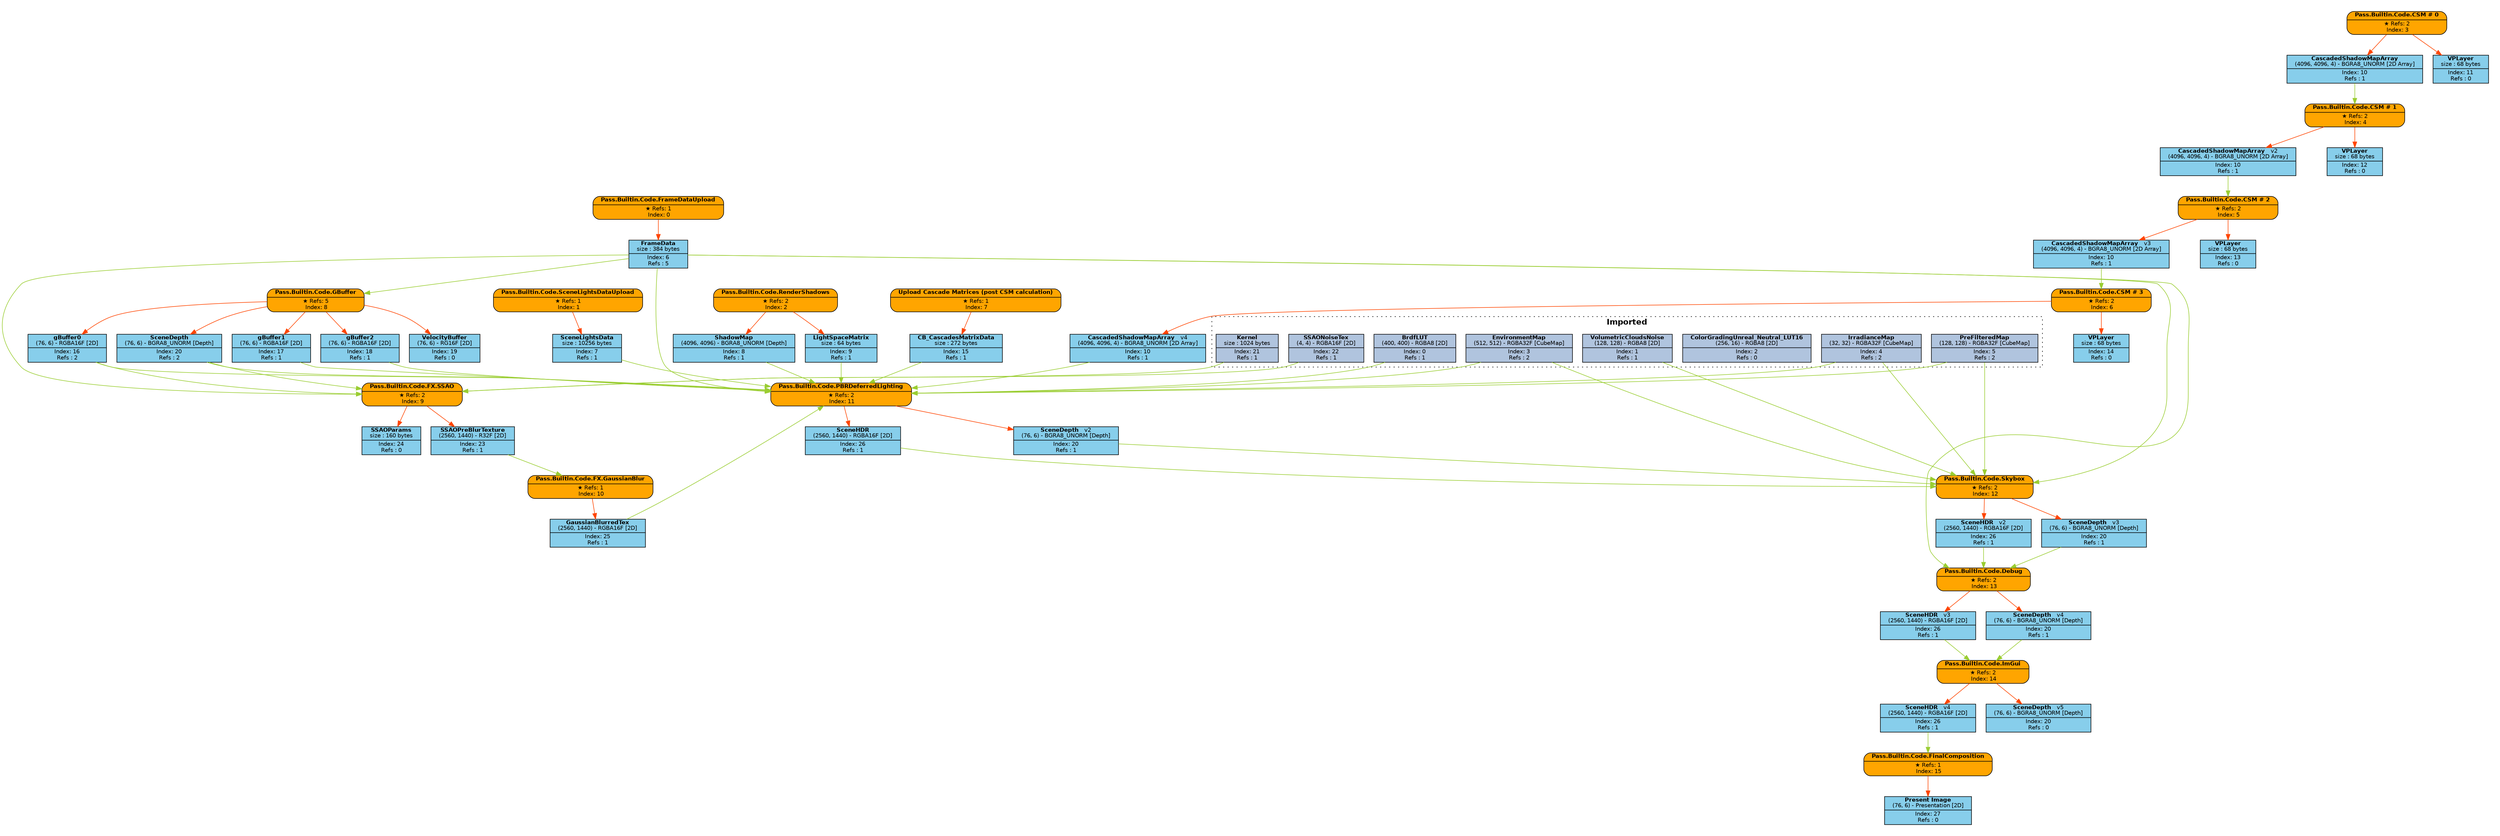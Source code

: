 digraph FrameGraph {
graph [style=invis, rankdir="TB" ordering=out, splines=spline]
node [shape=record, fontname="helvetica", fontsize=10, margin="0.2,0.03"]

P0 [label=<{ {<B>Pass.Builtin.Code.FrameDataUpload</B>} | {&#x2605; Refs: 1<BR/> Index: 0} }> style="rounded,filled", fillcolor=orange]
P1 [label=<{ {<B>Pass.Builtin.Code.SceneLightsDataUpload</B>} | {&#x2605; Refs: 1<BR/> Index: 1} }> style="rounded,filled", fillcolor=orange]
P2 [label=<{ {<B>Pass.Builtin.Code.RenderShadows</B>} | {&#x2605; Refs: 2<BR/> Index: 2} }> style="rounded,filled", fillcolor=orange]
P3 [label=<{ {<B>Pass.Builtin.Code.CSM # 0</B>} | {&#x2605; Refs: 2<BR/> Index: 3} }> style="rounded,filled", fillcolor=orange]
P4 [label=<{ {<B>Pass.Builtin.Code.CSM # 1</B>} | {&#x2605; Refs: 2<BR/> Index: 4} }> style="rounded,filled", fillcolor=orange]
P5 [label=<{ {<B>Pass.Builtin.Code.CSM # 2</B>} | {&#x2605; Refs: 2<BR/> Index: 5} }> style="rounded,filled", fillcolor=orange]
P6 [label=<{ {<B>Pass.Builtin.Code.CSM # 3</B>} | {&#x2605; Refs: 2<BR/> Index: 6} }> style="rounded,filled", fillcolor=orange]
P7 [label=<{ {<B>Upload Cascade Matrices (post CSM calculation)</B>} | {&#x2605; Refs: 1<BR/> Index: 7} }> style="rounded,filled", fillcolor=orange]
P8 [label=<{ {<B>Pass.Builtin.Code.GBuffer</B>} | {&#x2605; Refs: 5<BR/> Index: 8} }> style="rounded,filled", fillcolor=orange]
P9 [label=<{ {<B>Pass.Builtin.Code.FX.SSAO</B>} | {&#x2605; Refs: 2<BR/> Index: 9} }> style="rounded,filled", fillcolor=orange]
P10 [label=<{ {<B>Pass.Builtin.Code.FX.GaussianBlur</B>} | {&#x2605; Refs: 1<BR/> Index: 10} }> style="rounded,filled", fillcolor=orange]
P11 [label=<{ {<B>Pass.Builtin.Code.PBRDeferredLighting</B>} | {&#x2605; Refs: 2<BR/> Index: 11} }> style="rounded,filled", fillcolor=orange]
P12 [label=<{ {<B>Pass.Builtin.Code.Skybox</B>} | {&#x2605; Refs: 2<BR/> Index: 12} }> style="rounded,filled", fillcolor=orange]
P13 [label=<{ {<B>Pass.Builtin.Code.Debug</B>} | {&#x2605; Refs: 2<BR/> Index: 13} }> style="rounded,filled", fillcolor=orange]
P14 [label=<{ {<B>Pass.Builtin.Code.ImGui</B>} | {&#x2605; Refs: 2<BR/> Index: 14} }> style="rounded,filled", fillcolor=orange]
P15 [label=<{ {<B>Pass.Builtin.Code.FinalComposition</B>} | {&#x2605; Refs: 1<BR/> Index: 15} }> style="rounded,filled", fillcolor=orange]

R0_1 [label=<{ {<B>BrdfLUT</B><BR/>(400, 400) - RGBA8 [2D]} | {Index: 0<BR/>Refs : 1} }> style=filled, fillcolor=lightsteelblue]
R1_1 [label=<{ {<B>VolumetricCloudsNoise</B><BR/>(128, 128) - RGBA8 [2D]} | {Index: 1<BR/>Refs : 1} }> style=filled, fillcolor=lightsteelblue]
R2_1 [label=<{ {<B>ColorGradingUnreal_Neutral_LUT16</B><BR/>(256, 16) - RGBA8 [2D]} | {Index: 2<BR/>Refs : 0} }> style=filled, fillcolor=lightsteelblue]
R3_1 [label=<{ {<B>EnvironmentMap</B><BR/>(512, 512) - RGBA32F [CubeMap]} | {Index: 3<BR/>Refs : 2} }> style=filled, fillcolor=lightsteelblue]
R4_1 [label=<{ {<B>IrradianceMap</B><BR/>(32, 32) - RGBA32F [CubeMap]} | {Index: 4<BR/>Refs : 2} }> style=filled, fillcolor=lightsteelblue]
R5_1 [label=<{ {<B>PreFilteredMap</B><BR/>(128, 128) - RGBA32F [CubeMap]} | {Index: 5<BR/>Refs : 2} }> style=filled, fillcolor=lightsteelblue]
R6_1 [label=<{ {<B>FrameData</B><BR/>size : 384 bytes} | {Index: 6<BR/>Refs : 5} }> style=filled, fillcolor=skyblue]
R7_1 [label=<{ {<B>SceneLightsData</B><BR/>size : 10256 bytes} | {Index: 7<BR/>Refs : 1} }> style=filled, fillcolor=skyblue]
R8_1 [label=<{ {<B>ShadowMap</B><BR/>(4096, 4096) - BGRA8_UNORM [Depth]} | {Index: 8<BR/>Refs : 1} }> style=filled, fillcolor=skyblue]
R9_1 [label=<{ {<B>LightSpaceMatrix</B><BR/>size : 64 bytes} | {Index: 9<BR/>Refs : 1} }> style=filled, fillcolor=skyblue]
R10_1 [label=<{ {<B>CascadedShadowMapArray</B><BR/>(4096, 4096, 4) - BGRA8_UNORM [2D Array]} | {Index: 10<BR/>Refs : 1} }> style=filled, fillcolor=skyblue]
R11_1 [label=<{ {<B>VPLayer</B><BR/>size : 68 bytes} | {Index: 11<BR/>Refs : 0} }> style=filled, fillcolor=skyblue]
R12_1 [label=<{ {<B>VPLayer</B><BR/>size : 68 bytes} | {Index: 12<BR/>Refs : 0} }> style=filled, fillcolor=skyblue]
R10_2 [label=<{ {<B>CascadedShadowMapArray</B>   <FONT>v2</FONT><BR/>(4096, 4096, 4) - BGRA8_UNORM [2D Array]} | {Index: 10<BR/>Refs : 1} }> style=filled, fillcolor=skyblue]
R13_1 [label=<{ {<B>VPLayer</B><BR/>size : 68 bytes} | {Index: 13<BR/>Refs : 0} }> style=filled, fillcolor=skyblue]
R10_3 [label=<{ {<B>CascadedShadowMapArray</B>   <FONT>v3</FONT><BR/>(4096, 4096, 4) - BGRA8_UNORM [2D Array]} | {Index: 10<BR/>Refs : 1} }> style=filled, fillcolor=skyblue]
R14_1 [label=<{ {<B>VPLayer</B><BR/>size : 68 bytes} | {Index: 14<BR/>Refs : 0} }> style=filled, fillcolor=skyblue]
R10_4 [label=<{ {<B>CascadedShadowMapArray</B>   <FONT>v4</FONT><BR/>(4096, 4096, 4) - BGRA8_UNORM [2D Array]} | {Index: 10<BR/>Refs : 1} }> style=filled, fillcolor=skyblue]
R15_1 [label=<{ {<B>CB_CascadesMatrixData</B><BR/>size : 272 bytes} | {Index: 15<BR/>Refs : 1} }> style=filled, fillcolor=skyblue]
R16_1 [label=<{ {<B>gBuffer0</B><BR/>(76, 6) - RGBA16F [2D]} | {Index: 16<BR/>Refs : 2} }> style=filled, fillcolor=skyblue]
R17_1 [label=<{ {<B>gBuffer1</B><BR/>(76, 6) - RGBA16F [2D]} | {Index: 17<BR/>Refs : 1} }> style=filled, fillcolor=skyblue]
R18_1 [label=<{ {<B>gBuffer2</B><BR/>(76, 6) - RGBA16F [2D]} | {Index: 18<BR/>Refs : 1} }> style=filled, fillcolor=skyblue]
R19_1 [label=<{ {<B>VelocityBuffer</B><BR/>(76, 6) - RG16F [2D]} | {Index: 19<BR/>Refs : 0} }> style=filled, fillcolor=skyblue]
R20_1 [label=<{ {<B>SceneDepth</B><BR/>(76, 6) - BGRA8_UNORM [Depth]} | {Index: 20<BR/>Refs : 2} }> style=filled, fillcolor=skyblue]
R21_1 [label=<{ {<B>Kernel</B><BR/>size : 1024 bytes} | {Index: 21<BR/>Refs : 1} }> style=filled, fillcolor=lightsteelblue]
R22_1 [label=<{ {<B>SSAONoiseTex</B><BR/>(4, 4) - RGBA16F [2D]} | {Index: 22<BR/>Refs : 1} }> style=filled, fillcolor=lightsteelblue]
R23_1 [label=<{ {<B>SSAOPreBlurTexture</B><BR/>(2560, 1440) - R32F [2D]} | {Index: 23<BR/>Refs : 1} }> style=filled, fillcolor=skyblue]
R24_1 [label=<{ {<B>SSAOParams</B><BR/>size : 160 bytes} | {Index: 24<BR/>Refs : 0} }> style=filled, fillcolor=skyblue]
R25_1 [label=<{ {<B>GaussianBlurredTex</B><BR/>(2560, 1440) - RGBA16F [2D]} | {Index: 25<BR/>Refs : 1} }> style=filled, fillcolor=skyblue]
R26_1 [label=<{ {<B>SceneHDR</B><BR/>(2560, 1440) - RGBA16F [2D]} | {Index: 26<BR/>Refs : 1} }> style=filled, fillcolor=skyblue]
R20_2 [label=<{ {<B>SceneDepth</B>   <FONT>v2</FONT><BR/>(76, 6) - BGRA8_UNORM [Depth]} | {Index: 20<BR/>Refs : 1} }> style=filled, fillcolor=skyblue]
R26_2 [label=<{ {<B>SceneHDR</B>   <FONT>v2</FONT><BR/>(2560, 1440) - RGBA16F [2D]} | {Index: 26<BR/>Refs : 1} }> style=filled, fillcolor=skyblue]
R20_3 [label=<{ {<B>SceneDepth</B>   <FONT>v3</FONT><BR/>(76, 6) - BGRA8_UNORM [Depth]} | {Index: 20<BR/>Refs : 1} }> style=filled, fillcolor=skyblue]
R26_3 [label=<{ {<B>SceneHDR</B>   <FONT>v3</FONT><BR/>(2560, 1440) - RGBA16F [2D]} | {Index: 26<BR/>Refs : 1} }> style=filled, fillcolor=skyblue]
R20_4 [label=<{ {<B>SceneDepth</B>   <FONT>v4</FONT><BR/>(76, 6) - BGRA8_UNORM [Depth]} | {Index: 20<BR/>Refs : 1} }> style=filled, fillcolor=skyblue]
R26_4 [label=<{ {<B>SceneHDR</B>   <FONT>v4</FONT><BR/>(2560, 1440) - RGBA16F [2D]} | {Index: 26<BR/>Refs : 1} }> style=filled, fillcolor=skyblue]
R20_5 [label=<{ {<B>SceneDepth</B>   <FONT>v5</FONT><BR/>(76, 6) - BGRA8_UNORM [Depth]} | {Index: 20<BR/>Refs : 0} }> style=filled, fillcolor=skyblue]
R27_1 [label=<{ {<B>Present Image</B><BR/>(76, 6) - Presentation [2D]} | {Index: 27<BR/>Refs : 0} }> style=filled, fillcolor=skyblue]

P0 -> { R6_1 } [color=orangered]
P1 -> { R7_1 } [color=orangered]
P2 -> { R8_1 R9_1 } [color=orangered]
P3 -> { R10_1 R11_1 } [color=orangered]
P4 -> { R10_2 R12_1 } [color=orangered]
P5 -> { R10_3 R13_1 } [color=orangered]
P6 -> { R10_4 R14_1 } [color=orangered]
P7 -> { R15_1 } [color=orangered]
P8 -> { R16_1 R17_1 R18_1 R19_1 R20_1 } [color=orangered]
P9 -> { R23_1 R24_1 } [color=orangered]
P10 -> { R25_1 } [color=orangered]
P11 -> { R26_1 R20_2 } [color=orangered]
P12 -> { R26_2 R20_3 } [color=orangered]
P13 -> { R26_3 R20_4 } [color=orangered]
P14 -> { R26_4 R20_5 } [color=orangered]
P15 -> { R27_1 } [color=orangered]

R0_1 -> { P11 } [color=olivedrab3]
R1_1 -> { P12 } [color=olivedrab3]
R2_1 -> { } [color=olivedrab3]
R3_1 -> { P11 P12 } [color=olivedrab3]
R4_1 -> { P11 P12 } [color=olivedrab3]
R5_1 -> { P11 P12 } [color=olivedrab3]
R6_1 -> { P8 P9 P11 P12 P13 } [color=olivedrab3]
R7_1 -> { P11 } [color=olivedrab3]
R8_1 -> { P11 } [color=olivedrab3]
R9_1 -> { P11 } [color=olivedrab3]
R10_1 -> { P4 } [color=olivedrab3]
R11_1 -> { } [color=olivedrab3]
R12_1 -> { } [color=olivedrab3]
R10_2 -> { P5 } [color=olivedrab3]
R13_1 -> { } [color=olivedrab3]
R10_3 -> { P6 } [color=olivedrab3]
R14_1 -> { } [color=olivedrab3]
R10_4 -> { P11 } [color=olivedrab3]
R15_1 -> { P11 } [color=olivedrab3]
R16_1 -> { P9 P11 } [color=olivedrab3]
R17_1 -> { P11 } [color=olivedrab3]
R18_1 -> { P11 } [color=olivedrab3]
R19_1 -> { } [color=olivedrab3]
R20_1 -> { P9 P11 } [color=olivedrab3]
R21_1 -> { P9 } [color=olivedrab3]
R22_1 -> { P9 } [color=olivedrab3]
R23_1 -> { P10 } [color=olivedrab3]
R24_1 -> { } [color=olivedrab3]
R25_1 -> { P11 } [color=olivedrab3]
R26_1 -> { P12 } [color=olivedrab3]
R20_2 -> { P12 } [color=olivedrab3]
R26_2 -> { P13 } [color=olivedrab3]
R20_3 -> { P13 } [color=olivedrab3]
R26_3 -> { P14 } [color=olivedrab3]
R20_4 -> { P14 } [color=olivedrab3]
R26_4 -> { P15 } [color=olivedrab3]
R20_5 -> { } [color=olivedrab3]
R27_1 -> { } [color=olivedrab3]

subgraph cluster_0 {
P0 R6_1 
}
subgraph cluster_1 {
P1 R7_1 
}
subgraph cluster_2 {
P2 R8_1 R9_1 
}
subgraph cluster_3 {
P3 R10_1 R11_1 
}
subgraph cluster_4 {
P4 R12_1 
}
subgraph cluster_5 {
P5 R13_1 
}
subgraph cluster_6 {
P6 R14_1 
}
subgraph cluster_7 {
P7 R15_1 
}
subgraph cluster_8 {
P8 R16_1 R17_1 R18_1 R19_1 R20_1 
}
subgraph cluster_9 {
P9 R23_1 R24_1 
}
subgraph cluster_10 {
P10 R25_1 
}
subgraph cluster_11 {
P11 R26_1 
}
subgraph cluster_12 {
P12 
}
subgraph cluster_13 {
P13 
}
subgraph cluster_14 {
P14 
}
subgraph cluster_15 {
P15 R27_1 
}

subgraph cluster_imported_resources {
graph [style=dotted, fontname="helvetica", label=< <B>Imported</B> >]
R0_1 R1_1 R2_1 R3_1 R4_1 R5_1 R21_1 R22_1 
}

}